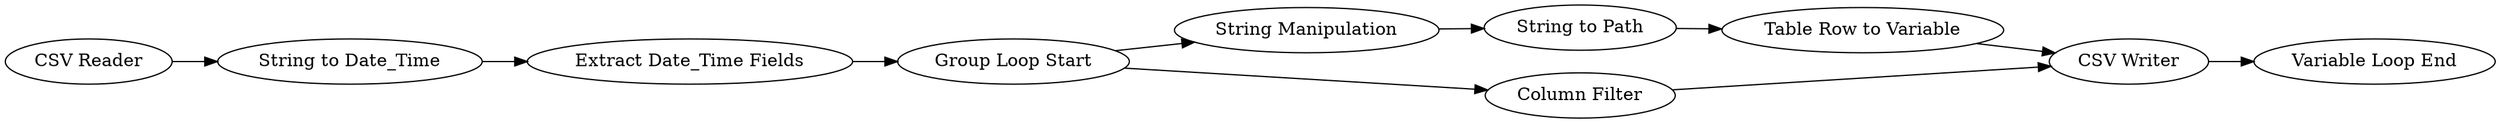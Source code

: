 digraph {
	"-3066696591943520427_5" [label="Group Loop Start"]
	"-3066696591943520427_2" [label="String to Date_Time"]
	"-3066696591943520427_3" [label="Extract Date_Time Fields"]
	"-3066696591943520427_9" [label="String Manipulation"]
	"-3066696591943520427_7" [label="Column Filter"]
	"-3066696591943520427_6" [label="Table Row to Variable"]
	"-3066696591943520427_1" [label="CSV Reader"]
	"-3066696591943520427_10" [label="String to Path"]
	"-3066696591943520427_12" [label="Variable Loop End"]
	"-3066696591943520427_8" [label="CSV Writer"]
	"-3066696591943520427_6" -> "-3066696591943520427_8"
	"-3066696591943520427_8" -> "-3066696591943520427_12"
	"-3066696591943520427_5" -> "-3066696591943520427_7"
	"-3066696591943520427_5" -> "-3066696591943520427_9"
	"-3066696591943520427_7" -> "-3066696591943520427_8"
	"-3066696591943520427_9" -> "-3066696591943520427_10"
	"-3066696591943520427_2" -> "-3066696591943520427_3"
	"-3066696591943520427_3" -> "-3066696591943520427_5"
	"-3066696591943520427_10" -> "-3066696591943520427_6"
	"-3066696591943520427_1" -> "-3066696591943520427_2"
	rankdir=LR
}
